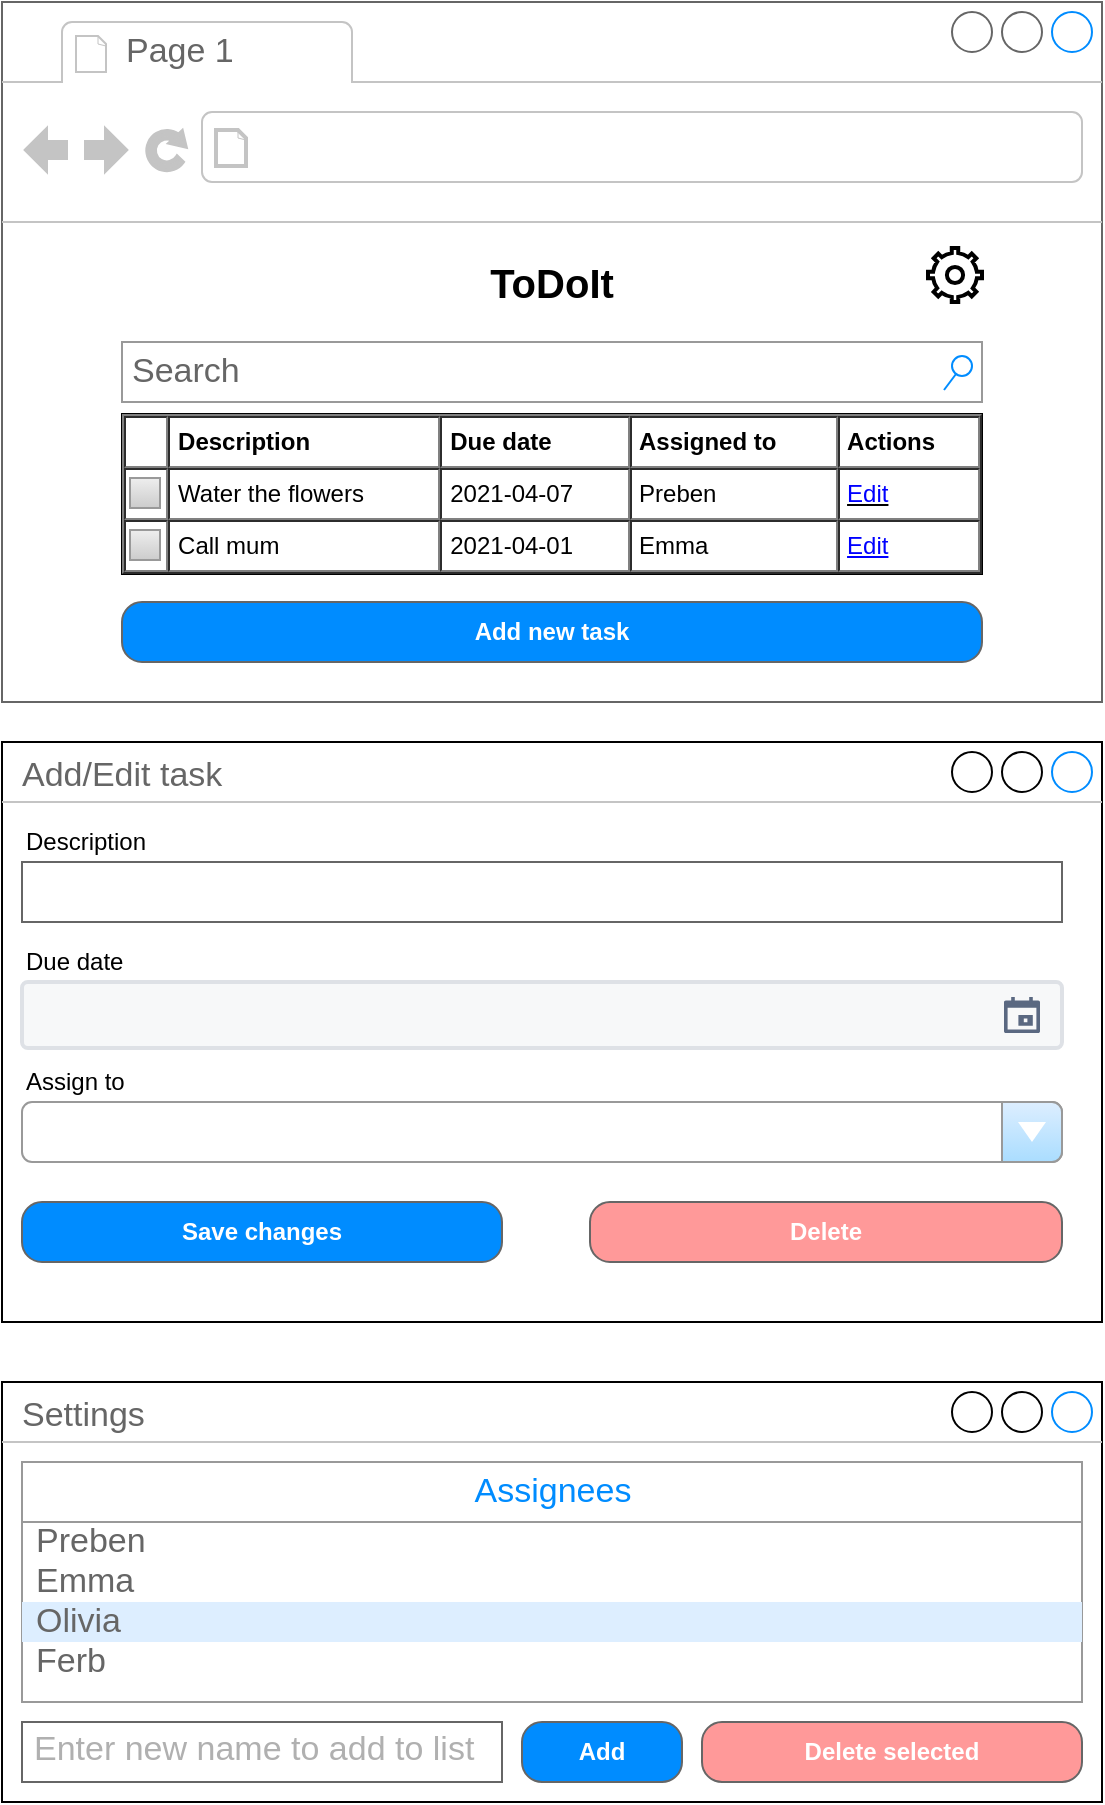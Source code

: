 <mxfile version="14.4.3" type="device"><diagram id="7dQ2VYw4kL8EnkqCLnKR" name="Side-1"><mxGraphModel dx="1301" dy="1173" grid="1" gridSize="10" guides="1" tooltips="1" connect="1" arrows="1" fold="1" page="1" pageScale="1" pageWidth="827" pageHeight="1169" math="0" shadow="0"><root><mxCell id="0"/><mxCell id="1" parent="0"/><mxCell id="g3afejM4-m2eKAmeVNMs-1" value="" style="strokeWidth=1;shadow=0;dashed=0;align=center;html=1;shape=mxgraph.mockup.containers.browserWindow;rSize=0;strokeColor=#666666;strokeColor2=#008cff;strokeColor3=#c4c4c4;mainText=,;recursiveResize=0;" vertex="1" parent="1"><mxGeometry x="190" y="190" width="550" height="350" as="geometry"/></mxCell><mxCell id="g3afejM4-m2eKAmeVNMs-2" value="Page 1" style="strokeWidth=1;shadow=0;dashed=0;align=center;html=1;shape=mxgraph.mockup.containers.anchor;fontSize=17;fontColor=#666666;align=left;" vertex="1" parent="g3afejM4-m2eKAmeVNMs-1"><mxGeometry x="60" y="12" width="110" height="26" as="geometry"/></mxCell><mxCell id="g3afejM4-m2eKAmeVNMs-3" value="" style="strokeWidth=1;shadow=0;dashed=0;align=center;html=1;shape=mxgraph.mockup.containers.anchor;rSize=0;fontSize=17;fontColor=#666666;align=left;" vertex="1" parent="g3afejM4-m2eKAmeVNMs-1"><mxGeometry x="130" y="60" width="250" height="26" as="geometry"/></mxCell><mxCell id="g3afejM4-m2eKAmeVNMs-4" value="Search" style="strokeWidth=1;shadow=0;dashed=0;align=center;html=1;shape=mxgraph.mockup.forms.searchBox;strokeColor=#999999;mainText=;strokeColor2=#008cff;fontColor=#666666;fontSize=17;align=left;spacingLeft=3;" vertex="1" parent="g3afejM4-m2eKAmeVNMs-1"><mxGeometry x="60" y="170" width="430" height="30" as="geometry"/></mxCell><mxCell id="g3afejM4-m2eKAmeVNMs-8" value="" style="group" vertex="1" connectable="0" parent="g3afejM4-m2eKAmeVNMs-1"><mxGeometry x="60" y="206" width="430" height="80" as="geometry"/></mxCell><mxCell id="g3afejM4-m2eKAmeVNMs-5" value="&lt;table cellpadding=&quot;4&quot; cellspacing=&quot;0&quot; border=&quot;1&quot; style=&quot;font-size: 1em ; width: 100% ; height: 100%&quot;&gt;&lt;tbody&gt;&lt;tr&gt;&lt;td&gt;&amp;nbsp;&amp;nbsp;&lt;/td&gt;&lt;th&gt;Description&lt;/th&gt;&lt;th&gt;Due date&lt;/th&gt;&lt;td&gt;&lt;b&gt;Assigned to&lt;/b&gt;&lt;/td&gt;&lt;td&gt;&lt;b&gt;Actions&lt;/b&gt;&lt;/td&gt;&lt;/tr&gt;&lt;tr&gt;&lt;td&gt;&lt;br&gt;&lt;/td&gt;&lt;td&gt;Water the flowers&lt;/td&gt;&lt;td&gt;2021-04-07&lt;/td&gt;&lt;td&gt;Preben&lt;/td&gt;&lt;td&gt;&lt;u&gt;&lt;font color=&quot;#0000ff&quot;&gt;Edit&lt;/font&gt;&lt;/u&gt;&lt;/td&gt;&lt;/tr&gt;&lt;tr&gt;&lt;td&gt;&lt;br&gt;&lt;/td&gt;&lt;td&gt;Call mum&lt;/td&gt;&lt;td&gt;2021-04-01&lt;/td&gt;&lt;td&gt;Emma&lt;/td&gt;&lt;td&gt;&lt;font color=&quot;#0000ff&quot;&gt;&lt;u&gt;Edit&lt;/u&gt;&lt;/font&gt;&lt;br&gt;&lt;/td&gt;&lt;/tr&gt;&lt;/tbody&gt;&lt;/table&gt; " style="verticalAlign=top;align=left;overflow=fill;fontSize=12;fontFamily=Helvetica;html=1" vertex="1" parent="g3afejM4-m2eKAmeVNMs-8"><mxGeometry width="430" height="80" as="geometry"/></mxCell><mxCell id="g3afejM4-m2eKAmeVNMs-6" value="" style="strokeWidth=1;shadow=0;dashed=0;align=center;html=1;shape=mxgraph.mockup.forms.rrect;rSize=0;fillColor=#eeeeee;strokeColor=#999999;gradientColor=#cccccc;align=left;spacingLeft=4;fontSize=17;fontColor=#666666;labelPosition=right;" vertex="1" parent="g3afejM4-m2eKAmeVNMs-8"><mxGeometry x="4" y="32" width="15" height="15" as="geometry"/></mxCell><mxCell id="g3afejM4-m2eKAmeVNMs-7" value="" style="strokeWidth=1;shadow=0;dashed=0;align=center;html=1;shape=mxgraph.mockup.forms.rrect;rSize=0;fillColor=#eeeeee;strokeColor=#999999;gradientColor=#cccccc;align=left;spacingLeft=4;fontSize=17;fontColor=#666666;labelPosition=right;" vertex="1" parent="g3afejM4-m2eKAmeVNMs-8"><mxGeometry x="4" y="58" width="15" height="15" as="geometry"/></mxCell><mxCell id="g3afejM4-m2eKAmeVNMs-9" value="ToDoIt" style="text;html=1;strokeColor=none;fillColor=none;align=center;verticalAlign=middle;whiteSpace=wrap;rounded=0;fontStyle=1;fontSize=20;" vertex="1" parent="g3afejM4-m2eKAmeVNMs-1"><mxGeometry x="60" y="130" width="430" height="20" as="geometry"/></mxCell><mxCell id="g3afejM4-m2eKAmeVNMs-10" value="Add new task" style="strokeWidth=1;shadow=0;dashed=0;align=center;html=1;shape=mxgraph.mockup.buttons.button;strokeColor=#666666;fontColor=#ffffff;mainText=;buttonStyle=round;fontSize=12;fontStyle=1;fillColor=#008cff;whiteSpace=wrap;" vertex="1" parent="g3afejM4-m2eKAmeVNMs-1"><mxGeometry x="60" y="300" width="430" height="30" as="geometry"/></mxCell><mxCell id="g3afejM4-m2eKAmeVNMs-27" value="" style="html=1;verticalLabelPosition=bottom;align=center;labelBackgroundColor=#ffffff;verticalAlign=top;strokeWidth=2;shadow=0;dashed=0;shape=mxgraph.ios7.icons.settings;fontSize=12;fillColor=none;" vertex="1" parent="g3afejM4-m2eKAmeVNMs-1"><mxGeometry x="463" y="123" width="27" height="27" as="geometry"/></mxCell><mxCell id="g3afejM4-m2eKAmeVNMs-16" value="Add/Edit task" style="strokeWidth=1;shadow=0;dashed=0;align=center;html=1;shape=mxgraph.mockup.containers.window;align=left;verticalAlign=top;spacingLeft=8;strokeColor2=#008cff;strokeColor3=#c4c4c4;fontColor=#666666;mainText=;fontSize=17;labelBackgroundColor=none;" vertex="1" parent="1"><mxGeometry x="190" y="560" width="550" height="290" as="geometry"/></mxCell><mxCell id="g3afejM4-m2eKAmeVNMs-17" value="Description" style="text;html=1;strokeColor=none;fillColor=none;align=left;verticalAlign=middle;whiteSpace=wrap;rounded=0;fontSize=12;" vertex="1" parent="1"><mxGeometry x="200" y="600" width="260" height="20" as="geometry"/></mxCell><mxCell id="g3afejM4-m2eKAmeVNMs-18" value="" style="strokeWidth=1;shadow=0;dashed=0;align=center;html=1;shape=mxgraph.mockup.text.textBox;fontColor=#666666;align=left;fontSize=17;spacingLeft=4;spacingTop=-3;strokeColor=#666666;mainText=" vertex="1" parent="1"><mxGeometry x="200" y="620" width="520" height="30" as="geometry"/></mxCell><mxCell id="g3afejM4-m2eKAmeVNMs-20" value="" style="rounded=1;arcSize=9;fillColor=#F7F8F9;align=left;spacingLeft=5;strokeColor=#DEE1E6;html=1;strokeWidth=2;fontColor=#596780;fontSize=12" vertex="1" parent="1"><mxGeometry x="200" y="680" width="520" height="33" as="geometry"/></mxCell><mxCell id="g3afejM4-m2eKAmeVNMs-21" value="" style="shape=mxgraph.gmdl.calendar;fillColor=#5A6881;strokeColor=none" vertex="1" parent="g3afejM4-m2eKAmeVNMs-20"><mxGeometry x="1" y="0.5" width="18" height="18" relative="1" as="geometry"><mxPoint x="-29" y="-9" as="offset"/></mxGeometry></mxCell><mxCell id="g3afejM4-m2eKAmeVNMs-22" value="Due date" style="text;html=1;strokeColor=none;fillColor=none;align=left;verticalAlign=middle;whiteSpace=wrap;rounded=0;fontSize=12;" vertex="1" parent="1"><mxGeometry x="200" y="660" width="260" height="20" as="geometry"/></mxCell><mxCell id="g3afejM4-m2eKAmeVNMs-23" value="Assign to" style="text;html=1;strokeColor=none;fillColor=none;align=left;verticalAlign=middle;whiteSpace=wrap;rounded=0;fontSize=12;" vertex="1" parent="1"><mxGeometry x="200" y="720" width="260" height="20" as="geometry"/></mxCell><mxCell id="g3afejM4-m2eKAmeVNMs-24" value="" style="strokeWidth=1;shadow=0;dashed=0;align=center;html=1;shape=mxgraph.mockup.forms.comboBox;strokeColor=#999999;fillColor=#ddeeff;align=left;fillColor2=#aaddff;mainText=;fontColor=#666666;fontSize=17;spacingLeft=3;" vertex="1" parent="1"><mxGeometry x="200" y="740" width="520" height="30" as="geometry"/></mxCell><mxCell id="g3afejM4-m2eKAmeVNMs-25" value="Save changes" style="strokeWidth=1;shadow=0;dashed=0;align=center;html=1;shape=mxgraph.mockup.buttons.button;strokeColor=#666666;fontColor=#ffffff;mainText=;buttonStyle=round;fontSize=12;fontStyle=1;fillColor=#008cff;whiteSpace=wrap;" vertex="1" parent="1"><mxGeometry x="200" y="790" width="240" height="30" as="geometry"/></mxCell><mxCell id="g3afejM4-m2eKAmeVNMs-26" value="Delete" style="strokeWidth=1;shadow=0;dashed=0;align=center;html=1;shape=mxgraph.mockup.buttons.button;strokeColor=#666666;fontColor=#ffffff;mainText=;buttonStyle=round;fontSize=12;fontStyle=1;whiteSpace=wrap;fillColor=#FF9999;" vertex="1" parent="1"><mxGeometry x="484" y="790" width="236" height="30" as="geometry"/></mxCell><mxCell id="g3afejM4-m2eKAmeVNMs-28" value="Settings" style="strokeWidth=1;shadow=0;dashed=0;align=center;html=1;shape=mxgraph.mockup.containers.window;align=left;verticalAlign=top;spacingLeft=8;strokeColor2=#008cff;strokeColor3=#c4c4c4;fontColor=#666666;mainText=;fontSize=17;labelBackgroundColor=none;" vertex="1" parent="1"><mxGeometry x="190" y="880" width="550" height="210" as="geometry"/></mxCell><mxCell id="g3afejM4-m2eKAmeVNMs-30" value="" style="strokeWidth=1;shadow=0;dashed=0;align=center;html=1;shape=mxgraph.mockup.forms.rrect;rSize=0;strokeColor=#999999;fillColor=#ffffff;fontSize=12;" vertex="1" parent="1"><mxGeometry x="200" y="920" width="530" height="120" as="geometry"/></mxCell><mxCell id="g3afejM4-m2eKAmeVNMs-31" value="Assignees" style="strokeWidth=1;shadow=0;dashed=0;align=center;html=1;shape=mxgraph.mockup.forms.rrect;rSize=0;strokeColor=#999999;fontColor=#008cff;fontSize=17;fillColor=#ffffff;resizeWidth=1;" vertex="1" parent="g3afejM4-m2eKAmeVNMs-30"><mxGeometry width="530" height="30" relative="1" as="geometry"/></mxCell><mxCell id="g3afejM4-m2eKAmeVNMs-32" value="Preben" style="strokeWidth=1;shadow=0;dashed=0;align=center;html=1;shape=mxgraph.mockup.forms.anchor;fontSize=17;fontColor=#666666;align=left;spacingLeft=5;resizeWidth=1;" vertex="1" parent="g3afejM4-m2eKAmeVNMs-30"><mxGeometry width="530" height="20" relative="1" as="geometry"><mxPoint y="30" as="offset"/></mxGeometry></mxCell><mxCell id="g3afejM4-m2eKAmeVNMs-33" value="Emma" style="strokeWidth=1;shadow=0;dashed=0;align=center;html=1;shape=mxgraph.mockup.forms.anchor;fontSize=17;fontColor=#666666;align=left;spacingLeft=5;resizeWidth=1;" vertex="1" parent="g3afejM4-m2eKAmeVNMs-30"><mxGeometry width="530" height="20" relative="1" as="geometry"><mxPoint y="50" as="offset"/></mxGeometry></mxCell><mxCell id="g3afejM4-m2eKAmeVNMs-34" value="Olivia" style="strokeWidth=1;shadow=0;dashed=0;align=center;html=1;shape=mxgraph.mockup.forms.rrect;rSize=0;fontSize=17;fontColor=#666666;align=left;spacingLeft=5;fillColor=#ddeeff;strokeColor=none;resizeWidth=1;" vertex="1" parent="g3afejM4-m2eKAmeVNMs-30"><mxGeometry width="530" height="20" relative="1" as="geometry"><mxPoint y="70" as="offset"/></mxGeometry></mxCell><mxCell id="g3afejM4-m2eKAmeVNMs-35" value="Ferb" style="strokeWidth=1;shadow=0;dashed=0;align=center;html=1;shape=mxgraph.mockup.forms.anchor;fontSize=17;fontColor=#666666;align=left;spacingLeft=5;resizeWidth=1;" vertex="1" parent="g3afejM4-m2eKAmeVNMs-30"><mxGeometry width="530" height="20" relative="1" as="geometry"><mxPoint y="90" as="offset"/></mxGeometry></mxCell><mxCell id="g3afejM4-m2eKAmeVNMs-36" value="Add" style="strokeWidth=1;shadow=0;dashed=0;align=center;html=1;shape=mxgraph.mockup.buttons.button;strokeColor=#666666;fontColor=#ffffff;mainText=;buttonStyle=round;fontSize=12;fontStyle=1;fillColor=#008cff;whiteSpace=wrap;" vertex="1" parent="1"><mxGeometry x="450" y="1050" width="80" height="30" as="geometry"/></mxCell><mxCell id="g3afejM4-m2eKAmeVNMs-37" value="Enter new name to add to list" style="strokeWidth=1;shadow=0;dashed=0;align=center;html=1;shape=mxgraph.mockup.text.textBox;align=left;fontSize=17;spacingLeft=4;spacingTop=-3;strokeColor=#666666;mainText=;fontColor=#B0B0B0;" vertex="1" parent="1"><mxGeometry x="200" y="1050" width="240" height="30" as="geometry"/></mxCell><mxCell id="g3afejM4-m2eKAmeVNMs-38" value="Delete selected" style="strokeWidth=1;shadow=0;dashed=0;align=center;html=1;shape=mxgraph.mockup.buttons.button;strokeColor=#666666;fontColor=#ffffff;mainText=;buttonStyle=round;fontSize=12;fontStyle=1;whiteSpace=wrap;fillColor=#FF9999;" vertex="1" parent="1"><mxGeometry x="540" y="1050" width="190" height="30" as="geometry"/></mxCell></root></mxGraphModel></diagram></mxfile>